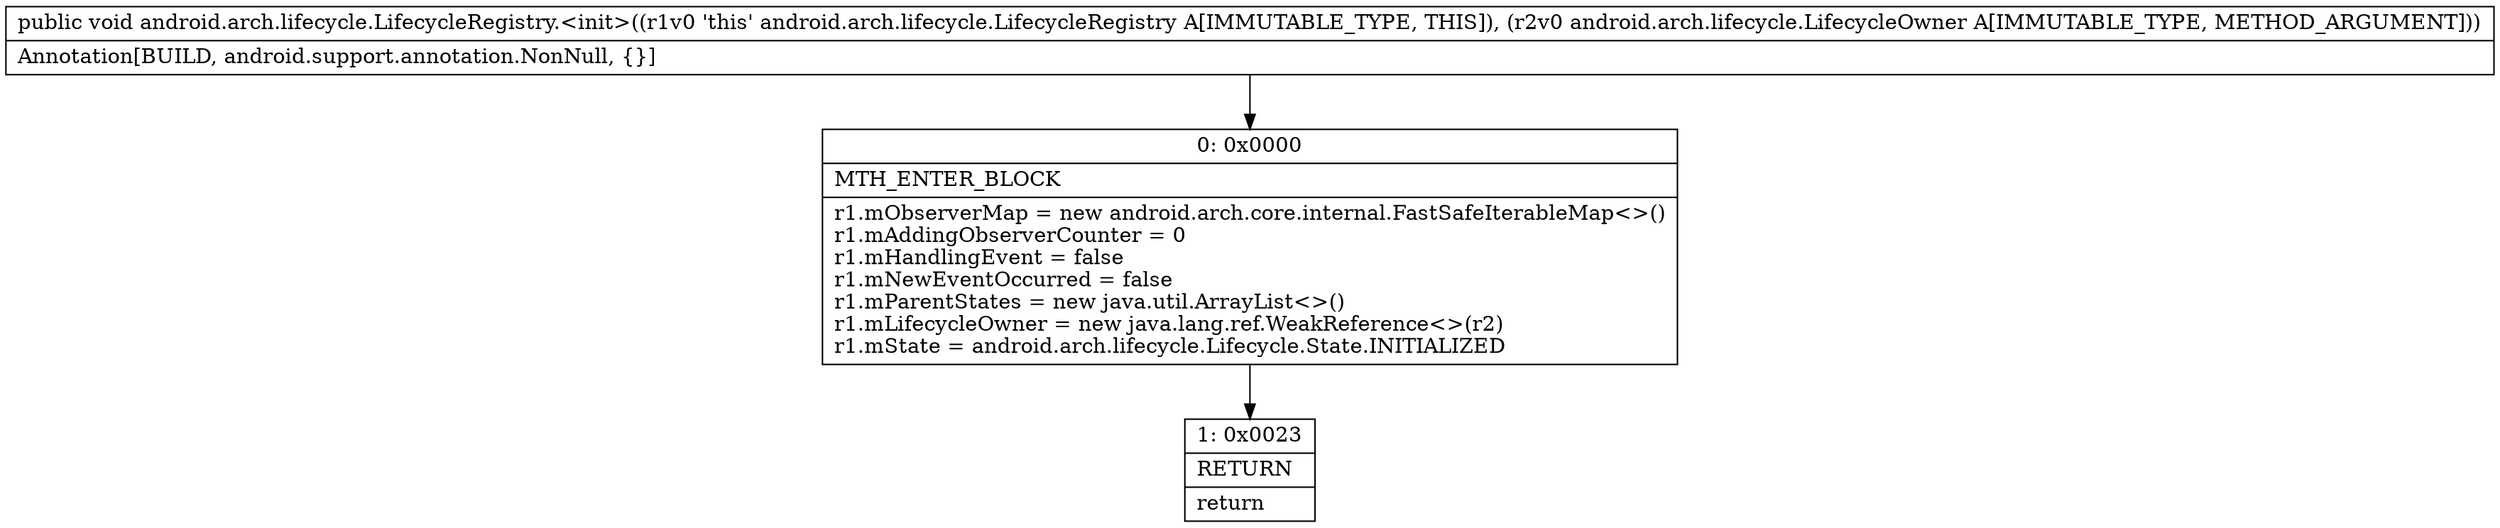 digraph "CFG forandroid.arch.lifecycle.LifecycleRegistry.\<init\>(Landroid\/arch\/lifecycle\/LifecycleOwner;)V" {
Node_0 [shape=record,label="{0\:\ 0x0000|MTH_ENTER_BLOCK\l|r1.mObserverMap = new android.arch.core.internal.FastSafeIterableMap\<\>()\lr1.mAddingObserverCounter = 0\lr1.mHandlingEvent = false\lr1.mNewEventOccurred = false\lr1.mParentStates = new java.util.ArrayList\<\>()\lr1.mLifecycleOwner = new java.lang.ref.WeakReference\<\>(r2)\lr1.mState = android.arch.lifecycle.Lifecycle.State.INITIALIZED\l}"];
Node_1 [shape=record,label="{1\:\ 0x0023|RETURN\l|return\l}"];
MethodNode[shape=record,label="{public void android.arch.lifecycle.LifecycleRegistry.\<init\>((r1v0 'this' android.arch.lifecycle.LifecycleRegistry A[IMMUTABLE_TYPE, THIS]), (r2v0 android.arch.lifecycle.LifecycleOwner A[IMMUTABLE_TYPE, METHOD_ARGUMENT]))  | Annotation[BUILD, android.support.annotation.NonNull, \{\}]\l}"];
MethodNode -> Node_0;
Node_0 -> Node_1;
}

